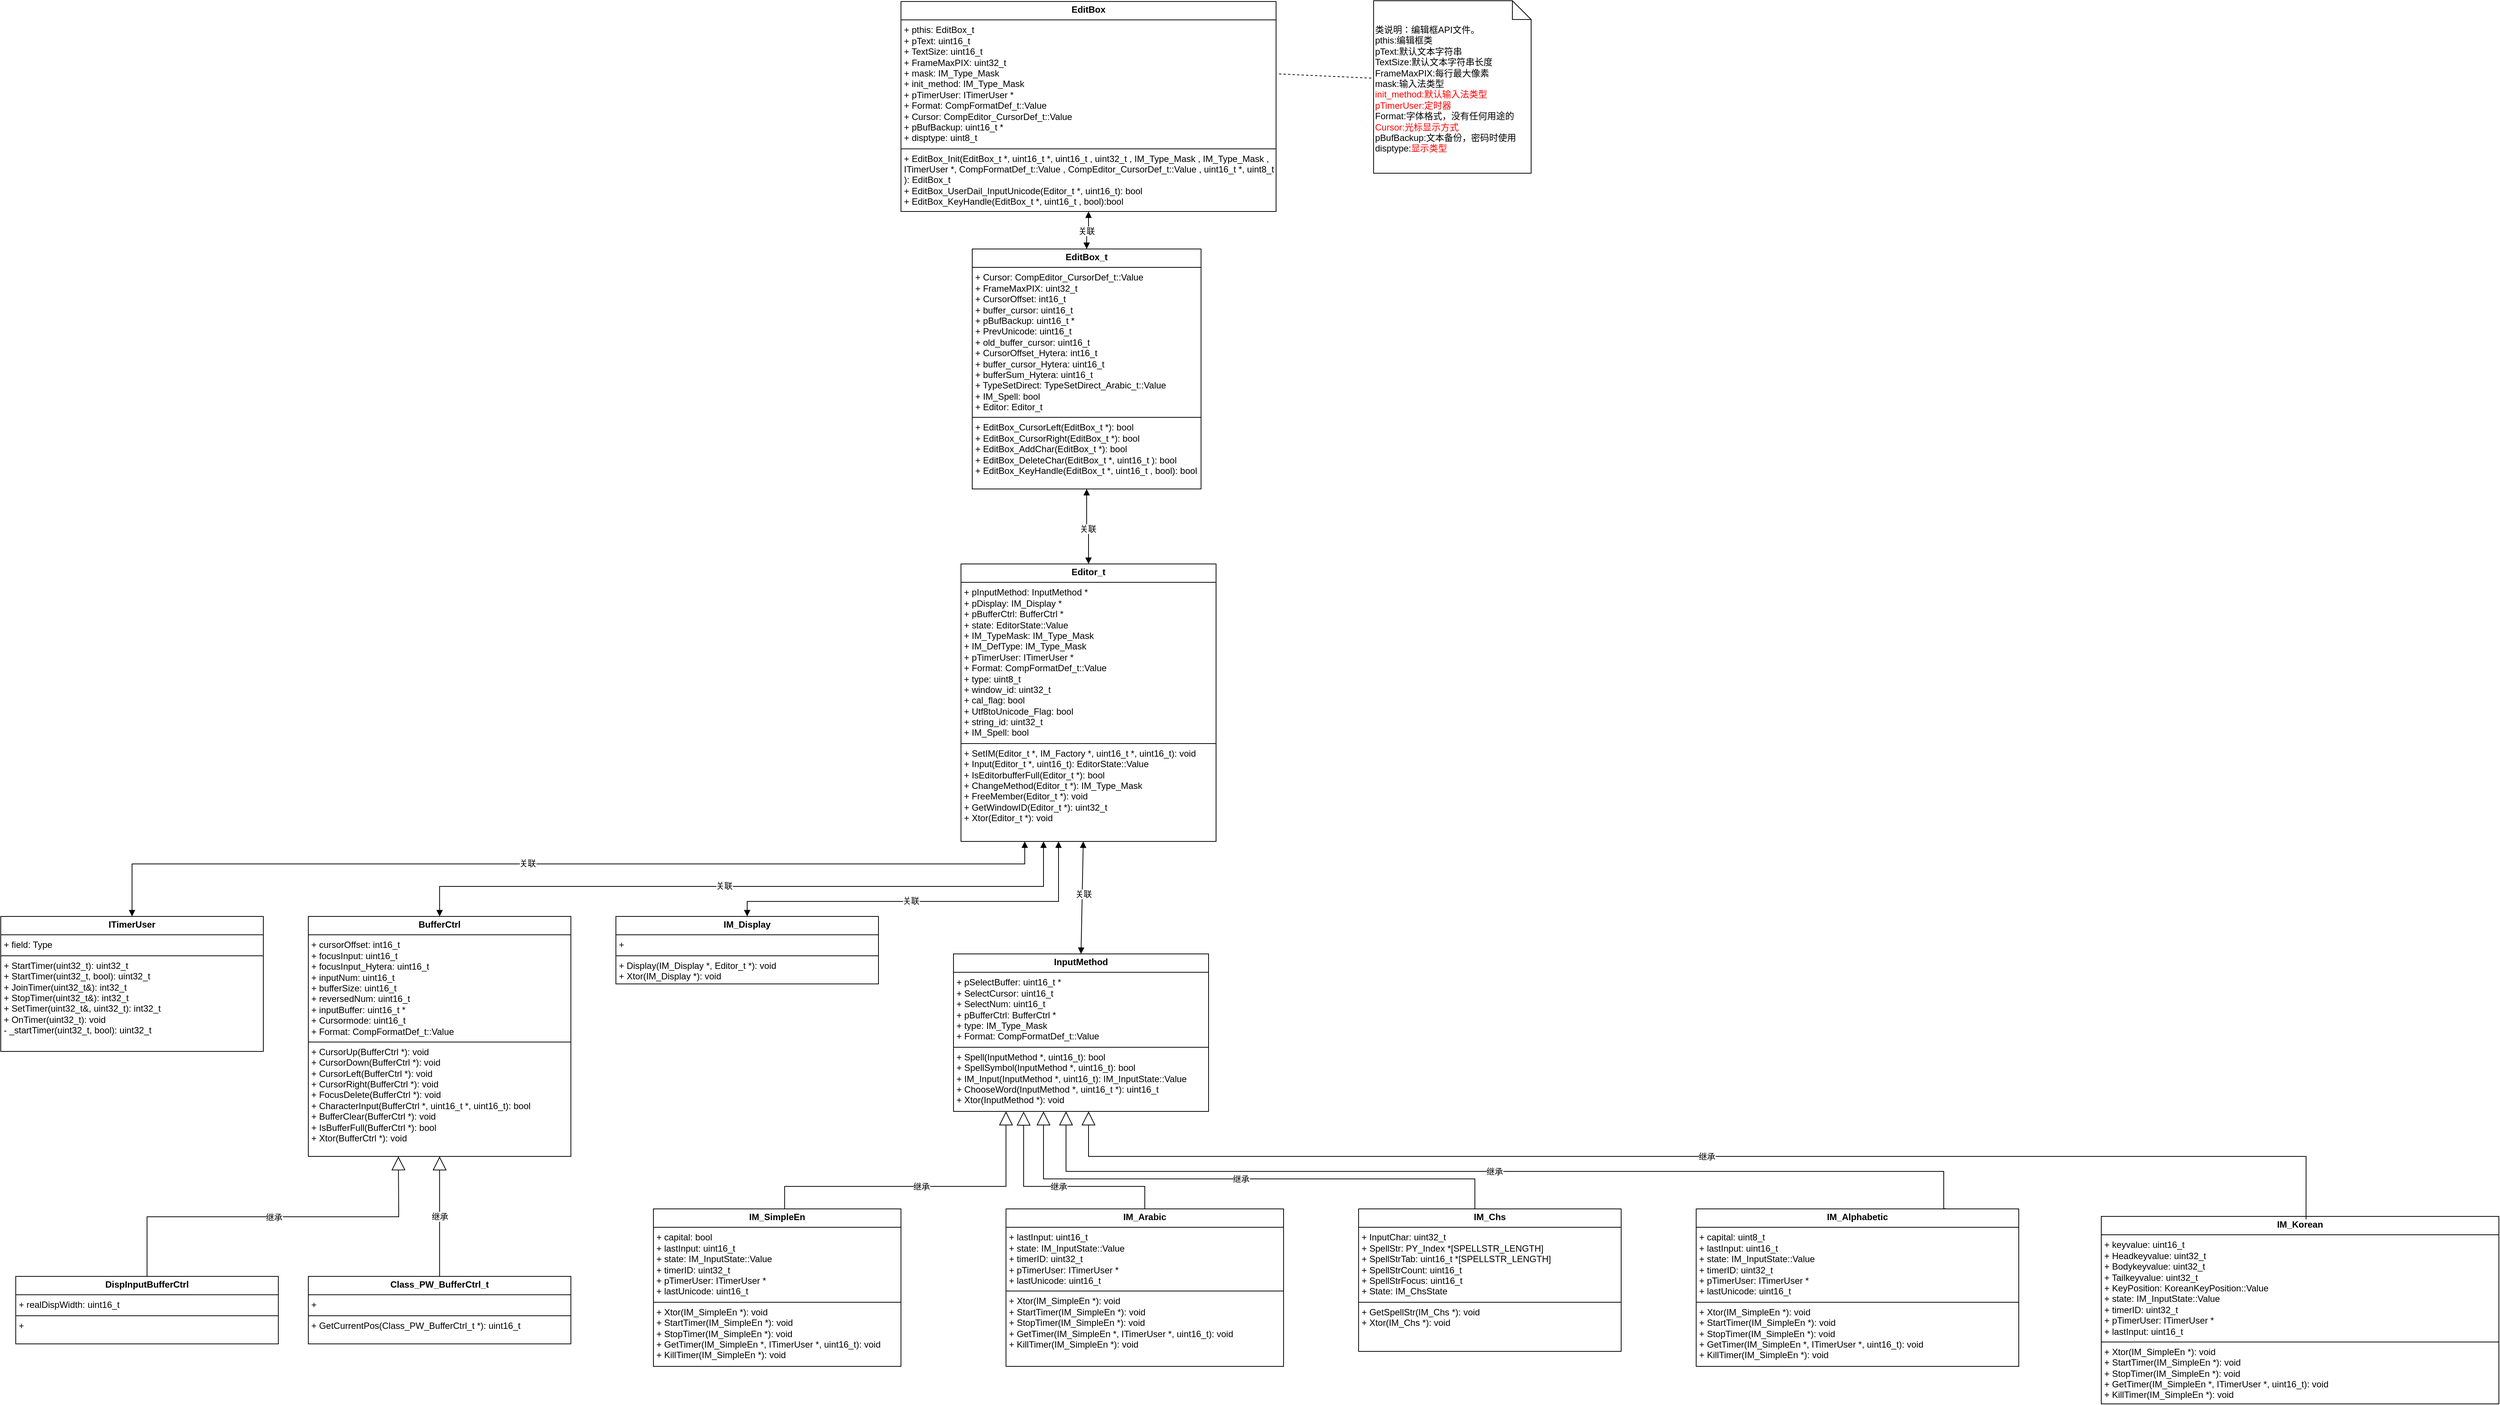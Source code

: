 <mxfile version="24.7.17">
  <diagram name="第 1 页" id="E2rAokYv426lj2ui6Ky3">
    <mxGraphModel dx="2603" dy="746" grid="1" gridSize="10" guides="1" tooltips="1" connect="1" arrows="1" fold="1" page="1" pageScale="1" pageWidth="1169" pageHeight="827" math="0" shadow="0">
      <root>
        <mxCell id="0" />
        <mxCell id="1" parent="0" />
        <mxCell id="XoDWs4bZA6tommtM4KCv-1" value="&lt;p style=&quot;margin:0px;margin-top:4px;text-align:center;&quot;&gt;&lt;b&gt;EditBox&lt;/b&gt;&lt;/p&gt;&lt;hr size=&quot;1&quot; style=&quot;border-style:solid;&quot;&gt;&lt;p style=&quot;margin:0px;margin-left:4px;&quot;&gt;+ pthis: EditBox_t&lt;/p&gt;&lt;p style=&quot;margin:0px;margin-left:4px;&quot;&gt;+&amp;nbsp;pText:&amp;nbsp;uint16_t&lt;/p&gt;&lt;p style=&quot;margin:0px;margin-left:4px;&quot;&gt;+ TextSize:&amp;nbsp;uint16_t&lt;/p&gt;&lt;p style=&quot;margin:0px;margin-left:4px;&quot;&gt;+ FrameMaxPIX:&amp;nbsp;uint32_t&lt;br&gt;&lt;/p&gt;&lt;p style=&quot;margin:0px;margin-left:4px;&quot;&gt;+ mask:&amp;nbsp;IM_Type_Mask&lt;br&gt;&lt;/p&gt;&lt;p style=&quot;margin:0px;margin-left:4px;&quot;&gt;+ init_method:&amp;nbsp;IM_Type_Mask&lt;br&gt;&lt;/p&gt;&lt;p style=&quot;margin:0px;margin-left:4px;&quot;&gt;+ pTimerUser:&amp;nbsp;ITimerUser *&lt;br&gt;&lt;/p&gt;&lt;p style=&quot;margin:0px;margin-left:4px;&quot;&gt;+ Format:&amp;nbsp;CompFormatDef_t::Value&lt;br&gt;&lt;/p&gt;&lt;p style=&quot;margin:0px;margin-left:4px;&quot;&gt;+ Cursor:&amp;nbsp;CompEditor_CursorDef_t::Value&lt;br&gt;&lt;/p&gt;&lt;p style=&quot;margin:0px;margin-left:4px;&quot;&gt;+ pBufBackup:&amp;nbsp;uint16_t *&lt;br&gt;&lt;/p&gt;&lt;p style=&quot;margin:0px;margin-left:4px;&quot;&gt;+ disptype:&amp;nbsp;uint8_t&lt;/p&gt;&lt;hr size=&quot;1&quot; style=&quot;border-style:solid;&quot;&gt;&lt;p style=&quot;margin:0px;margin-left:4px;&quot;&gt;+ EditBox_Init(EditBox_t *, uint16_t *, uint16_t , uint32_t , IM_Type_Mask , IM_Type_Mask , ITimerUser *, CompFormatDef_t::Value , CompEditor_CursorDef_t::Value , uint16_t *, uint8_t ): EditBox_t&lt;/p&gt;&lt;p style=&quot;margin:0px;margin-left:4px;&quot;&gt;+ EditBox_UserDail_InputUnicode(Editor_t *, uint16_t): bool&lt;/p&gt;&lt;p style=&quot;margin:0px;margin-left:4px;&quot;&gt;+ EditBox_KeyHandle(EditBox_t *, uint16_t , bool):bool&lt;/p&gt;" style="verticalAlign=top;align=left;overflow=fill;html=1;whiteSpace=wrap;" vertex="1" parent="1">
          <mxGeometry x="90" y="90" width="500" height="280" as="geometry" />
        </mxCell>
        <mxCell id="XoDWs4bZA6tommtM4KCv-30" value="&lt;div&gt;类说明：编辑框API文件。&lt;/div&gt;&lt;div&gt;pthis:编辑框类&lt;/div&gt;&lt;div&gt;pText:默认文本字符串&lt;/div&gt;&lt;div&gt;TextSize:默认文本字符串长度&lt;/div&gt;&lt;div&gt;FrameMaxPIX:每行最大像素&lt;/div&gt;&lt;div&gt;mask:输入法类型&lt;/div&gt;&lt;div&gt;&lt;font color=&quot;#ff0000&quot;&gt;init_method:默认输入法类型&lt;/font&gt;&lt;/div&gt;&lt;div&gt;&lt;font color=&quot;#ff0000&quot;&gt;pTimerUser:定时器&lt;/font&gt;&lt;/div&gt;&lt;div&gt;Format:字体格式，没有任何用途的&lt;/div&gt;&lt;div&gt;&lt;font color=&quot;#ff0000&quot;&gt;Cursor:光标显示方式&lt;/font&gt;&lt;/div&gt;&lt;div&gt;pBufBackup:文本备份，密码时使用&lt;/div&gt;&lt;div&gt;disptype:&lt;font color=&quot;#ff0000&quot;&gt;显示类型&lt;/font&gt;&lt;/div&gt;" style="shape=note2;boundedLbl=1;whiteSpace=wrap;html=1;size=25;verticalAlign=top;align=left;" vertex="1" parent="1">
          <mxGeometry x="720" y="89" width="210" height="230" as="geometry" />
        </mxCell>
        <mxCell id="XoDWs4bZA6tommtM4KCv-33" value="" style="endArrow=none;startArrow=none;endFill=0;startFill=0;endSize=8;html=1;verticalAlign=bottom;dashed=1;labelBackgroundColor=none;rounded=0;exitX=1.008;exitY=0.345;exitDx=0;exitDy=0;entryX=-0.006;entryY=0.449;entryDx=0;entryDy=0;entryPerimeter=0;exitPerimeter=0;" edge="1" parent="1" source="XoDWs4bZA6tommtM4KCv-1" target="XoDWs4bZA6tommtM4KCv-30">
          <mxGeometry width="160" relative="1" as="geometry">
            <mxPoint x="510" y="370" as="sourcePoint" />
            <mxPoint x="560" y="370" as="targetPoint" />
          </mxGeometry>
        </mxCell>
        <mxCell id="XoDWs4bZA6tommtM4KCv-35" value="&lt;p style=&quot;margin:0px;margin-top:4px;text-align:center;&quot;&gt;&lt;b&gt;EditBox_t&lt;/b&gt;&lt;br&gt;&lt;/p&gt;&lt;hr size=&quot;1&quot; style=&quot;border-style:solid;&quot;&gt;&lt;p style=&quot;margin:0px;margin-left:4px;&quot;&gt;+ Cursor: CompEditor_CursorDef_t::Value&lt;/p&gt;&lt;p style=&quot;margin:0px;margin-left:4px;&quot;&gt;+ FrameMaxPIX: uint32_t&lt;br&gt;&lt;/p&gt;&lt;p style=&quot;margin:0px;margin-left:4px;&quot;&gt;+ CursorOffset: int16_t&lt;br&gt;&lt;/p&gt;&lt;p style=&quot;margin:0px;margin-left:4px;&quot;&gt;+ buffer_cursor: uint16_t&lt;br&gt;&lt;/p&gt;&lt;p style=&quot;margin:0px;margin-left:4px;&quot;&gt;+ pBufBackup: uint16_t *&lt;br&gt;&lt;/p&gt;&lt;p style=&quot;margin:0px;margin-left:4px;&quot;&gt;+ PrevUnicode: uint16_t&lt;br&gt;&lt;/p&gt;&lt;p style=&quot;margin:0px;margin-left:4px;&quot;&gt;+ old_buffer_cursor: uint16_t&lt;br&gt;&lt;/p&gt;&lt;p style=&quot;margin:0px;margin-left:4px;&quot;&gt;+ CursorOffset_Hytera: int16_t&lt;br&gt;&lt;/p&gt;&lt;p style=&quot;margin:0px;margin-left:4px;&quot;&gt;+ buffer_cursor_Hytera: uint16_t&lt;br&gt;&lt;/p&gt;&lt;p style=&quot;margin:0px;margin-left:4px;&quot;&gt;+ bufferSum_Hytera: uint16_t&lt;br&gt;&lt;/p&gt;&lt;p style=&quot;margin:0px;margin-left:4px;&quot;&gt;+ TypeSetDirect: TypeSetDirect_Arabic_t::Value&lt;br&gt;&lt;/p&gt;&lt;p style=&quot;margin:0px;margin-left:4px;&quot;&gt;+ IM_Spell: bool&lt;br&gt;&lt;/p&gt;&lt;p style=&quot;margin:0px;margin-left:4px;&quot;&gt;+ Editor: Editor_t&lt;br&gt;&lt;/p&gt;&lt;hr size=&quot;1&quot; style=&quot;border-style:solid;&quot;&gt;&lt;p style=&quot;margin:0px;margin-left:4px;&quot;&gt;+ EditBox_CursorLeft(EditBox_t *): bool&lt;/p&gt;&lt;p style=&quot;margin:0px;margin-left:4px;&quot;&gt;+ EditBox_CursorRight(EditBox_t *): bool&lt;br&gt;&lt;/p&gt;&lt;p style=&quot;margin:0px;margin-left:4px;&quot;&gt;+ EditBox_AddChar(EditBox_t *): bool&lt;br&gt;&lt;/p&gt;&lt;p style=&quot;margin:0px;margin-left:4px;&quot;&gt;+ EditBox_DeleteChar(EditBox_t *, uint16_t ): bool&lt;br&gt;&lt;/p&gt;&lt;p style=&quot;margin:0px;margin-left:4px;&quot;&gt;+ EditBox_KeyHandle(EditBox_t *, uint16_t , bool): bool&lt;br&gt;&lt;/p&gt;" style="verticalAlign=top;align=left;overflow=fill;html=1;whiteSpace=wrap;" vertex="1" parent="1">
          <mxGeometry x="185" y="420" width="305" height="320" as="geometry" />
        </mxCell>
        <mxCell id="XoDWs4bZA6tommtM4KCv-38" value="&lt;p style=&quot;margin:0px;margin-top:4px;text-align:center;&quot;&gt;&lt;b&gt;Editor_t&lt;/b&gt;&lt;br&gt;&lt;/p&gt;&lt;hr size=&quot;1&quot; style=&quot;border-style:solid;&quot;&gt;&lt;p style=&quot;margin:0px;margin-left:4px;&quot;&gt;+ pInputMethod: InputMethod *&lt;/p&gt;&lt;p style=&quot;margin:0px;margin-left:4px;&quot;&gt;+ pDisplay: IM_Display *&lt;br&gt;&lt;/p&gt;&lt;p style=&quot;margin: 0px 0px 0px 4px;&quot;&gt;+ pBufferCtrl: BufferCtrl *&lt;/p&gt;&lt;p style=&quot;margin: 0px 0px 0px 4px;&quot;&gt;+ state: EditorState::Value&lt;/p&gt;&lt;p style=&quot;margin: 0px 0px 0px 4px;&quot;&gt;+ IM_TypeMask: IM_Type_Mask&lt;/p&gt;&lt;p style=&quot;margin: 0px 0px 0px 4px;&quot;&gt;+ IM_DefType: IM_Type_Mask&lt;/p&gt;&lt;p style=&quot;margin: 0px 0px 0px 4px;&quot;&gt;+ pTimerUser: ITimerUser *&lt;/p&gt;&lt;p style=&quot;margin: 0px 0px 0px 4px;&quot;&gt;+ Format: CompFormatDef_t::Value&lt;/p&gt;&lt;p style=&quot;margin: 0px 0px 0px 4px;&quot;&gt;+ type: uint8_t&lt;/p&gt;&lt;p style=&quot;margin: 0px 0px 0px 4px;&quot;&gt;+ window_id: uint32_t&lt;/p&gt;&lt;p style=&quot;margin: 0px 0px 0px 4px;&quot;&gt;+ cal_flag: bool&lt;/p&gt;&lt;p style=&quot;margin: 0px 0px 0px 4px;&quot;&gt;+ Utf8toUnicode_Flag: bool&lt;/p&gt;&lt;p style=&quot;margin: 0px 0px 0px 4px;&quot;&gt;+ string_id: uint32_t&lt;/p&gt;&lt;p style=&quot;margin: 0px 0px 0px 4px;&quot;&gt;+ IM_Spell: bool&lt;/p&gt;&lt;hr size=&quot;1&quot; style=&quot;border-style:solid;&quot;&gt;&lt;p style=&quot;margin:0px;margin-left:4px;&quot;&gt;+ SetIM(Editor_t *, IM_Factory *, uint16_t *, uint16_t): void&lt;/p&gt;&lt;p style=&quot;margin:0px;margin-left:4px;&quot;&gt;+ Input(Editor_t *, uint16_t): EditorState::Value&lt;br&gt;&lt;/p&gt;&lt;p style=&quot;margin:0px;margin-left:4px;&quot;&gt;+ IsEditorbufferFull(Editor_t *): bool&lt;br&gt;&lt;/p&gt;&lt;p style=&quot;margin:0px;margin-left:4px;&quot;&gt;+ ChangeMethod(Editor_t *): IM_Type_Mask&lt;br&gt;&lt;/p&gt;&lt;p style=&quot;margin:0px;margin-left:4px;&quot;&gt;+ FreeMember(Editor_t *): void&lt;br&gt;&lt;/p&gt;&lt;p style=&quot;margin:0px;margin-left:4px;&quot;&gt;+ GetWindowID(Editor_t *): uint32_t&lt;br&gt;&lt;/p&gt;&lt;p style=&quot;margin:0px;margin-left:4px;&quot;&gt;+ Xtor(Editor_t *): void&lt;br&gt;&lt;/p&gt;" style="verticalAlign=top;align=left;overflow=fill;html=1;whiteSpace=wrap;" vertex="1" parent="1">
          <mxGeometry x="170" y="840" width="340" height="370" as="geometry" />
        </mxCell>
        <mxCell id="XoDWs4bZA6tommtM4KCv-39" value="&lt;p style=&quot;margin:0px;margin-top:4px;text-align:center;&quot;&gt;&lt;b&gt;InputMethod&lt;/b&gt;&lt;br&gt;&lt;/p&gt;&lt;hr size=&quot;1&quot; style=&quot;border-style:solid;&quot;&gt;&lt;p style=&quot;margin:0px;margin-left:4px;&quot;&gt;+ pSelectBuffer: uint16_t *&lt;/p&gt;&lt;p style=&quot;margin:0px;margin-left:4px;&quot;&gt;+ SelectCursor: uint16_t&lt;br&gt;&lt;/p&gt;&lt;p style=&quot;margin:0px;margin-left:4px;&quot;&gt;+ SelectNum: uint16_t&lt;br&gt;&lt;/p&gt;&lt;p style=&quot;margin:0px;margin-left:4px;&quot;&gt;+ pBufferCtrl: BufferCtrl *&lt;br&gt;&lt;/p&gt;&lt;p style=&quot;margin:0px;margin-left:4px;&quot;&gt;+ type: IM_Type_Mask&lt;br&gt;&lt;/p&gt;&lt;p style=&quot;margin:0px;margin-left:4px;&quot;&gt;+ Format: CompFormatDef_t::Value&lt;br&gt;&lt;/p&gt;&lt;hr size=&quot;1&quot; style=&quot;border-style:solid;&quot;&gt;&lt;p style=&quot;margin:0px;margin-left:4px;&quot;&gt;+ Spell(InputMethod *, uint16_t): bool&lt;/p&gt;&lt;p style=&quot;margin:0px;margin-left:4px;&quot;&gt;+ SpellSymbol(InputMethod *, uint16_t): bool&lt;br&gt;&lt;/p&gt;&lt;p style=&quot;margin:0px;margin-left:4px;&quot;&gt;+ IM_Input(InputMethod *, uint16_t): IM_InputState::Value&lt;br&gt;&lt;/p&gt;&lt;p style=&quot;margin:0px;margin-left:4px;&quot;&gt;+ ChooseWord(InputMethod *, uint16_t *): uint16_t&lt;br&gt;&lt;/p&gt;&lt;p style=&quot;margin:0px;margin-left:4px;&quot;&gt;+ Xtor(InputMethod *): void&lt;br&gt;&lt;/p&gt;&lt;p style=&quot;margin:0px;margin-left:4px;&quot;&gt;&lt;br&gt;&lt;/p&gt;" style="verticalAlign=top;align=left;overflow=fill;html=1;whiteSpace=wrap;" vertex="1" parent="1">
          <mxGeometry x="160" y="1360" width="340" height="210" as="geometry" />
        </mxCell>
        <mxCell id="XoDWs4bZA6tommtM4KCv-42" value="" style="endArrow=block;startArrow=block;endFill=1;startFill=1;html=1;rounded=0;exitX=0.5;exitY=0;exitDx=0;exitDy=0;" edge="1" parent="1" source="XoDWs4bZA6tommtM4KCv-39">
          <mxGeometry width="160" relative="1" as="geometry">
            <mxPoint x="334.52" y="1309.78" as="sourcePoint" />
            <mxPoint x="333" y="1210" as="targetPoint" />
          </mxGeometry>
        </mxCell>
        <mxCell id="XoDWs4bZA6tommtM4KCv-43" value="关联" style="edgeLabel;html=1;align=center;verticalAlign=middle;resizable=0;points=[];" vertex="1" connectable="0" parent="XoDWs4bZA6tommtM4KCv-42">
          <mxGeometry x="0.075" y="-1" relative="1" as="geometry">
            <mxPoint as="offset" />
          </mxGeometry>
        </mxCell>
        <mxCell id="XoDWs4bZA6tommtM4KCv-44" value="&lt;p style=&quot;margin:0px;margin-top:4px;text-align:center;&quot;&gt;&lt;b&gt;ITimerUser&lt;/b&gt;&lt;br&gt;&lt;/p&gt;&lt;hr size=&quot;1&quot; style=&quot;border-style:solid;&quot;&gt;&lt;p style=&quot;margin:0px;margin-left:4px;&quot;&gt;+ field: Type&lt;/p&gt;&lt;hr size=&quot;1&quot; style=&quot;border-style:solid;&quot;&gt;&lt;p style=&quot;margin:0px;margin-left:4px;&quot;&gt;+ StartTimer(uint32_t): uint32_t&lt;/p&gt;&lt;p style=&quot;margin:0px;margin-left:4px;&quot;&gt;+ StartTimer(uint32_t, bool): uint32_t&lt;br&gt;&lt;/p&gt;&lt;p style=&quot;margin:0px;margin-left:4px;&quot;&gt;+ JoinTimer(uint32_t&amp;amp;): int32_t&lt;br&gt;&lt;/p&gt;&lt;p style=&quot;margin:0px;margin-left:4px;&quot;&gt;+ StopTimer(uint32_t&amp;amp;): int32_t&lt;br&gt;&lt;/p&gt;&lt;p style=&quot;margin:0px;margin-left:4px;&quot;&gt;+ SetTimer(uint32_t&amp;amp;, uint32_t): int32_t&lt;br&gt;&lt;/p&gt;&lt;p style=&quot;margin:0px;margin-left:4px;&quot;&gt;+ OnTimer(uint32_t): void&lt;br&gt;&lt;/p&gt;&lt;p style=&quot;margin:0px;margin-left:4px;&quot;&gt;- _startTimer(uint32_t, bool): uint32_t&lt;br&gt;&lt;/p&gt;" style="verticalAlign=top;align=left;overflow=fill;html=1;whiteSpace=wrap;" vertex="1" parent="1">
          <mxGeometry x="-1110" y="1310" width="350" height="180" as="geometry" />
        </mxCell>
        <mxCell id="XoDWs4bZA6tommtM4KCv-45" value="&lt;p style=&quot;margin:0px;margin-top:4px;text-align:center;&quot;&gt;&lt;b&gt;BufferCtrl&lt;/b&gt;&lt;br&gt;&lt;/p&gt;&lt;hr size=&quot;1&quot; style=&quot;border-style:solid;&quot;&gt;&lt;p style=&quot;margin:0px;margin-left:4px;&quot;&gt;+ cursorOffset: int16_t&lt;/p&gt;&lt;p style=&quot;margin:0px;margin-left:4px;&quot;&gt;+ focusInput: uint16_t&lt;br&gt;&lt;/p&gt;&lt;p style=&quot;margin:0px;margin-left:4px;&quot;&gt;+ focusInput_Hytera: uint16_t&lt;br&gt;&lt;/p&gt;&lt;p style=&quot;margin:0px;margin-left:4px;&quot;&gt;+ inputNum: uint16_t&lt;br&gt;&lt;/p&gt;&lt;p style=&quot;margin:0px;margin-left:4px;&quot;&gt;+ bufferSize: uint16_t&lt;br&gt;&lt;/p&gt;&lt;p style=&quot;margin:0px;margin-left:4px;&quot;&gt;+ reversedNum: uint16_t&lt;br&gt;&lt;/p&gt;&lt;p style=&quot;margin:0px;margin-left:4px;&quot;&gt;+ inputBuffer: uint16_t *&lt;br&gt;&lt;/p&gt;&lt;p style=&quot;margin:0px;margin-left:4px;&quot;&gt;+ Cursormode: uint16_t&lt;br&gt;&lt;/p&gt;&lt;p style=&quot;margin:0px;margin-left:4px;&quot;&gt;+ Format: CompFormatDef_t::Value&lt;br&gt;&lt;/p&gt;&lt;hr size=&quot;1&quot; style=&quot;border-style:solid;&quot;&gt;&lt;p style=&quot;margin:0px;margin-left:4px;&quot;&gt;+ CursorUp(BufferCtrl *): void&lt;/p&gt;&lt;p style=&quot;margin:0px;margin-left:4px;&quot;&gt;+ CursorDown(BufferCtrl *): void&lt;br&gt;&lt;/p&gt;&lt;p style=&quot;margin:0px;margin-left:4px;&quot;&gt;+ CursorLeft(BufferCtrl *): void&lt;br&gt;&lt;/p&gt;&lt;p style=&quot;margin:0px;margin-left:4px;&quot;&gt;+ CursorRight(BufferCtrl *): void&lt;br&gt;&lt;/p&gt;&lt;p style=&quot;margin:0px;margin-left:4px;&quot;&gt;+ FocusDelete(BufferCtrl *): void&lt;br&gt;&lt;/p&gt;&lt;p style=&quot;margin:0px;margin-left:4px;&quot;&gt;+ CharacterInput(BufferCtrl *, uint16_t *, uint16_t): bool&lt;br&gt;&lt;/p&gt;&lt;p style=&quot;margin:0px;margin-left:4px;&quot;&gt;+ BufferClear(BufferCtrl *): void&lt;br&gt;&lt;/p&gt;&lt;p style=&quot;margin:0px;margin-left:4px;&quot;&gt;+ IsBufferFull(BufferCtrl *): bool&lt;br&gt;&lt;/p&gt;&lt;p style=&quot;margin:0px;margin-left:4px;&quot;&gt;+ Xtor(BufferCtrl *): void&lt;br&gt;&lt;/p&gt;" style="verticalAlign=top;align=left;overflow=fill;html=1;whiteSpace=wrap;" vertex="1" parent="1">
          <mxGeometry x="-700" y="1310" width="350" height="320" as="geometry" />
        </mxCell>
        <mxCell id="XoDWs4bZA6tommtM4KCv-46" value="&lt;p style=&quot;margin:0px;margin-top:4px;text-align:center;&quot;&gt;&lt;b&gt;IM_Display&lt;/b&gt;&lt;br&gt;&lt;/p&gt;&lt;hr size=&quot;1&quot; style=&quot;border-style:solid;&quot;&gt;&lt;p style=&quot;margin:0px;margin-left:4px;&quot;&gt;+&lt;/p&gt;&lt;hr size=&quot;1&quot; style=&quot;border-style:solid;&quot;&gt;&lt;p style=&quot;margin:0px;margin-left:4px;&quot;&gt;+ Display(IM_Display *, Editor_t *): void&lt;/p&gt;&lt;p style=&quot;margin:0px;margin-left:4px;&quot;&gt;+ Xtor(IM_Display *): void&lt;br&gt;&lt;/p&gt;" style="verticalAlign=top;align=left;overflow=fill;html=1;whiteSpace=wrap;" vertex="1" parent="1">
          <mxGeometry x="-290" y="1310" width="350" height="90" as="geometry" />
        </mxCell>
        <mxCell id="XoDWs4bZA6tommtM4KCv-57" value="" style="endArrow=block;startArrow=block;endFill=1;startFill=1;html=1;rounded=0;edgeStyle=orthogonalEdgeStyle;exitX=0.5;exitY=1;exitDx=0;exitDy=0;" edge="1" parent="1" source="XoDWs4bZA6tommtM4KCv-1" target="XoDWs4bZA6tommtM4KCv-35">
          <mxGeometry width="160" relative="1" as="geometry">
            <mxPoint x="500" y="400" as="sourcePoint" />
            <mxPoint x="660" y="400" as="targetPoint" />
          </mxGeometry>
        </mxCell>
        <mxCell id="XoDWs4bZA6tommtM4KCv-58" value="关联" style="edgeLabel;html=1;align=center;verticalAlign=middle;resizable=0;points=[];" vertex="1" connectable="0" parent="XoDWs4bZA6tommtM4KCv-57">
          <mxGeometry x="0.075" y="-1" relative="1" as="geometry">
            <mxPoint as="offset" />
          </mxGeometry>
        </mxCell>
        <mxCell id="XoDWs4bZA6tommtM4KCv-64" value="" style="endArrow=block;startArrow=block;endFill=1;startFill=1;html=1;rounded=0;edgeStyle=orthogonalEdgeStyle;entryX=0.5;entryY=0;entryDx=0;entryDy=0;" edge="1" parent="1" target="XoDWs4bZA6tommtM4KCv-46">
          <mxGeometry width="160" relative="1" as="geometry">
            <mxPoint x="300" y="1210" as="sourcePoint" />
            <mxPoint x="840" y="1410" as="targetPoint" />
            <Array as="points">
              <mxPoint x="300" y="1290" />
              <mxPoint x="-115" y="1290" />
            </Array>
          </mxGeometry>
        </mxCell>
        <mxCell id="XoDWs4bZA6tommtM4KCv-65" value="关联" style="edgeLabel;html=1;align=center;verticalAlign=middle;resizable=0;points=[];" vertex="1" connectable="0" parent="XoDWs4bZA6tommtM4KCv-64">
          <mxGeometry x="0.075" y="-1" relative="1" as="geometry">
            <mxPoint as="offset" />
          </mxGeometry>
        </mxCell>
        <mxCell id="XoDWs4bZA6tommtM4KCv-66" value="" style="endArrow=block;startArrow=block;endFill=1;startFill=1;html=1;rounded=0;edgeStyle=orthogonalEdgeStyle;entryX=0.5;entryY=0;entryDx=0;entryDy=0;" edge="1" parent="1" target="XoDWs4bZA6tommtM4KCv-45">
          <mxGeometry width="160" relative="1" as="geometry">
            <mxPoint x="280" y="1210" as="sourcePoint" />
            <mxPoint x="-410" y="1190" as="targetPoint" />
            <Array as="points">
              <mxPoint x="280" y="1270" />
              <mxPoint x="-525" y="1270" />
            </Array>
          </mxGeometry>
        </mxCell>
        <mxCell id="XoDWs4bZA6tommtM4KCv-67" value="关联" style="edgeLabel;html=1;align=center;verticalAlign=middle;resizable=0;points=[];" vertex="1" connectable="0" parent="XoDWs4bZA6tommtM4KCv-66">
          <mxGeometry x="0.075" y="-1" relative="1" as="geometry">
            <mxPoint as="offset" />
          </mxGeometry>
        </mxCell>
        <mxCell id="XoDWs4bZA6tommtM4KCv-68" value="" style="endArrow=block;startArrow=block;endFill=1;startFill=1;html=1;rounded=0;edgeStyle=orthogonalEdgeStyle;entryX=0.5;entryY=0;entryDx=0;entryDy=0;" edge="1" parent="1" target="XoDWs4bZA6tommtM4KCv-44">
          <mxGeometry width="160" relative="1" as="geometry">
            <mxPoint x="255" y="1210" as="sourcePoint" />
            <mxPoint x="-550" y="1310" as="targetPoint" />
            <Array as="points">
              <mxPoint x="255" y="1240" />
              <mxPoint x="-935" y="1240" />
            </Array>
          </mxGeometry>
        </mxCell>
        <mxCell id="XoDWs4bZA6tommtM4KCv-69" value="关联" style="edgeLabel;html=1;align=center;verticalAlign=middle;resizable=0;points=[];" vertex="1" connectable="0" parent="XoDWs4bZA6tommtM4KCv-68">
          <mxGeometry x="0.075" y="-1" relative="1" as="geometry">
            <mxPoint as="offset" />
          </mxGeometry>
        </mxCell>
        <mxCell id="XoDWs4bZA6tommtM4KCv-70" value="" style="endArrow=block;startArrow=block;endFill=1;startFill=1;html=1;rounded=0;edgeStyle=orthogonalEdgeStyle;exitX=0.5;exitY=1;exitDx=0;exitDy=0;entryX=0.5;entryY=0;entryDx=0;entryDy=0;" edge="1" parent="1" source="XoDWs4bZA6tommtM4KCv-35" target="XoDWs4bZA6tommtM4KCv-38">
          <mxGeometry width="160" relative="1" as="geometry">
            <mxPoint x="540" y="640" as="sourcePoint" />
            <mxPoint x="700" y="640" as="targetPoint" />
          </mxGeometry>
        </mxCell>
        <mxCell id="XoDWs4bZA6tommtM4KCv-71" value="关联" style="edgeLabel;html=1;align=center;verticalAlign=middle;resizable=0;points=[];" vertex="1" connectable="0" parent="XoDWs4bZA6tommtM4KCv-70">
          <mxGeometry x="0.075" y="-1" relative="1" as="geometry">
            <mxPoint as="offset" />
          </mxGeometry>
        </mxCell>
        <mxCell id="XoDWs4bZA6tommtM4KCv-72" value="&lt;p style=&quot;margin:0px;margin-top:4px;text-align:center;&quot;&gt;&lt;b&gt;Class_PW_BufferCtrl_t&lt;/b&gt;&lt;br&gt;&lt;/p&gt;&lt;hr size=&quot;1&quot; style=&quot;border-style:solid;&quot;&gt;&lt;p style=&quot;margin:0px;margin-left:4px;&quot;&gt;+&amp;nbsp;&lt;/p&gt;&lt;hr size=&quot;1&quot; style=&quot;border-style:solid;&quot;&gt;&lt;p style=&quot;margin:0px;margin-left:4px;&quot;&gt;+ GetCurrentPos(Class_PW_BufferCtrl_t *): uint16_t&lt;/p&gt;" style="verticalAlign=top;align=left;overflow=fill;html=1;whiteSpace=wrap;" vertex="1" parent="1">
          <mxGeometry x="-700" y="1790" width="350" height="90" as="geometry" />
        </mxCell>
        <mxCell id="XoDWs4bZA6tommtM4KCv-73" value="继承" style="endArrow=block;endSize=16;endFill=0;html=1;rounded=0;edgeStyle=orthogonalEdgeStyle;entryX=0.5;entryY=1;entryDx=0;entryDy=0;exitX=0.5;exitY=0;exitDx=0;exitDy=0;" edge="1" parent="1" source="XoDWs4bZA6tommtM4KCv-72" target="XoDWs4bZA6tommtM4KCv-45">
          <mxGeometry width="160" relative="1" as="geometry">
            <mxPoint x="-640" y="1690" as="sourcePoint" />
            <mxPoint x="-480" y="1690" as="targetPoint" />
          </mxGeometry>
        </mxCell>
        <mxCell id="XoDWs4bZA6tommtM4KCv-74" value="&lt;p style=&quot;margin:0px;margin-top:4px;text-align:center;&quot;&gt;&lt;b&gt;DispInputBufferCtrl&lt;/b&gt;&lt;br&gt;&lt;/p&gt;&lt;hr size=&quot;1&quot; style=&quot;border-style:solid;&quot;&gt;&lt;p style=&quot;margin:0px;margin-left:4px;&quot;&gt;+ realDispWidth: uint16_t&lt;/p&gt;&lt;hr size=&quot;1&quot; style=&quot;border-style:solid;&quot;&gt;&lt;p style=&quot;margin:0px;margin-left:4px;&quot;&gt;+&lt;/p&gt;" style="verticalAlign=top;align=left;overflow=fill;html=1;whiteSpace=wrap;" vertex="1" parent="1">
          <mxGeometry x="-1090" y="1790" width="350" height="90" as="geometry" />
        </mxCell>
        <mxCell id="XoDWs4bZA6tommtM4KCv-75" value="继承" style="endArrow=block;endSize=16;endFill=0;html=1;rounded=0;edgeStyle=orthogonalEdgeStyle;entryX=0.5;entryY=1;entryDx=0;entryDy=0;exitX=0.5;exitY=0;exitDx=0;exitDy=0;" edge="1" parent="1" source="XoDWs4bZA6tommtM4KCv-74">
          <mxGeometry width="160" relative="1" as="geometry">
            <mxPoint x="-580" y="1790" as="sourcePoint" />
            <mxPoint x="-580" y="1630" as="targetPoint" />
          </mxGeometry>
        </mxCell>
        <mxCell id="XoDWs4bZA6tommtM4KCv-76" value="&lt;p style=&quot;margin:0px;margin-top:4px;text-align:center;&quot;&gt;&lt;b&gt;IM_Korean&lt;/b&gt;&lt;br&gt;&lt;/p&gt;&lt;hr size=&quot;1&quot; style=&quot;border-style:solid;&quot;&gt;&lt;p style=&quot;margin:0px;margin-left:4px;&quot;&gt;+ keyvalue: uint16_t&lt;/p&gt;&lt;p style=&quot;margin:0px;margin-left:4px;&quot;&gt;+ Headkeyvalue: uint32_t&lt;br&gt;&lt;/p&gt;&lt;p style=&quot;margin:0px;margin-left:4px;&quot;&gt;+ Bodykeyvalue: uint32_t&lt;br&gt;&lt;/p&gt;&lt;p style=&quot;margin:0px;margin-left:4px;&quot;&gt;+ Tailkeyvalue: uint32_t&lt;br&gt;&lt;/p&gt;&lt;p style=&quot;margin:0px;margin-left:4px;&quot;&gt;+ KeyPosition: KoreanKeyPosition::Value&lt;br&gt;&lt;/p&gt;&lt;p style=&quot;margin:0px;margin-left:4px;&quot;&gt;+ state: IM_InputState::Value&lt;br&gt;&lt;/p&gt;&lt;p style=&quot;margin:0px;margin-left:4px;&quot;&gt;+ timerID: uint32_t&lt;br&gt;&lt;/p&gt;&lt;p style=&quot;margin:0px;margin-left:4px;&quot;&gt;+ pTimerUser: ITimerUser *&lt;br&gt;&lt;/p&gt;&lt;p style=&quot;margin:0px;margin-left:4px;&quot;&gt;+ lastInput: uint16_t&lt;br&gt;&lt;/p&gt;&lt;hr size=&quot;1&quot; style=&quot;border-style:solid;&quot;&gt;&lt;p style=&quot;margin: 0px 0px 0px 4px;&quot;&gt;+ Xtor(IM_SimpleEn *): void&lt;/p&gt;&lt;p style=&quot;margin: 0px 0px 0px 4px;&quot;&gt;+ StartTimer(IM_SimpleEn *):&amp;nbsp;&lt;span style=&quot;background-color: initial;&quot;&gt;void&lt;/span&gt;&lt;br&gt;&lt;/p&gt;&lt;p style=&quot;margin: 0px 0px 0px 4px;&quot;&gt;+ StopTimer(IM_SimpleEn *):&amp;nbsp;&lt;span style=&quot;background-color: initial;&quot;&gt;void&lt;/span&gt;&lt;br&gt;&lt;/p&gt;&lt;p style=&quot;margin: 0px 0px 0px 4px;&quot;&gt;+ GetTimer(IM_SimpleEn *, ITimerUser *, uint16_t):&amp;nbsp;&lt;span style=&quot;background-color: initial;&quot;&gt;void&lt;/span&gt;&lt;br&gt;&lt;/p&gt;&lt;p style=&quot;margin: 0px 0px 0px 4px;&quot;&gt;+ KillTimer(IM_SimpleEn *):&amp;nbsp;&lt;span style=&quot;background-color: initial;&quot;&gt;void&lt;/span&gt;&lt;/p&gt;" style="verticalAlign=top;align=left;overflow=fill;html=1;whiteSpace=wrap;" vertex="1" parent="1">
          <mxGeometry x="1690" y="1710" width="530" height="250" as="geometry" />
        </mxCell>
        <mxCell id="XoDWs4bZA6tommtM4KCv-77" value="&lt;p style=&quot;margin:0px;margin-top:4px;text-align:center;&quot;&gt;&lt;b&gt;IM_Alphabetic&lt;/b&gt;&lt;br&gt;&lt;/p&gt;&lt;hr size=&quot;1&quot; style=&quot;border-style:solid;&quot;&gt;&lt;p style=&quot;margin:0px;margin-left:4px;&quot;&gt;+ capital: uint8_t&lt;/p&gt;&lt;p style=&quot;margin:0px;margin-left:4px;&quot;&gt;+ lastInput: uint16_t&lt;br&gt;&lt;/p&gt;&lt;p style=&quot;margin:0px;margin-left:4px;&quot;&gt;+ state: IM_InputState::Value&lt;br&gt;&lt;/p&gt;&lt;p style=&quot;margin:0px;margin-left:4px;&quot;&gt;+ timerID: uint32_t&lt;br&gt;&lt;/p&gt;&lt;p style=&quot;margin:0px;margin-left:4px;&quot;&gt;+ pTimerUser: ITimerUser *&lt;br&gt;&lt;/p&gt;&lt;p style=&quot;margin:0px;margin-left:4px;&quot;&gt;+ lastUnicode: uint16_t&lt;br&gt;&lt;/p&gt;&lt;hr size=&quot;1&quot; style=&quot;border-style:solid;&quot;&gt;&lt;p style=&quot;margin: 0px 0px 0px 4px;&quot;&gt;+ Xtor(IM_SimpleEn *): void&lt;/p&gt;&lt;p style=&quot;margin: 0px 0px 0px 4px;&quot;&gt;+ StartTimer(IM_SimpleEn *):&amp;nbsp;&lt;span style=&quot;background-color: initial;&quot;&gt;void&lt;/span&gt;&lt;br&gt;&lt;/p&gt;&lt;p style=&quot;margin: 0px 0px 0px 4px;&quot;&gt;+ StopTimer(IM_SimpleEn *):&amp;nbsp;&lt;span style=&quot;background-color: initial;&quot;&gt;void&lt;/span&gt;&lt;br&gt;&lt;/p&gt;&lt;p style=&quot;margin: 0px 0px 0px 4px;&quot;&gt;+ GetTimer(IM_SimpleEn *, ITimerUser *, uint16_t):&amp;nbsp;&lt;span style=&quot;background-color: initial;&quot;&gt;void&lt;/span&gt;&lt;br&gt;&lt;/p&gt;&lt;p style=&quot;margin: 0px 0px 0px 4px;&quot;&gt;+ KillTimer(IM_SimpleEn *):&amp;nbsp;&lt;span style=&quot;background-color: initial;&quot;&gt;void&lt;/span&gt;&lt;/p&gt;" style="verticalAlign=top;align=left;overflow=fill;html=1;whiteSpace=wrap;" vertex="1" parent="1">
          <mxGeometry x="1150" y="1700" width="430" height="210" as="geometry" />
        </mxCell>
        <mxCell id="XoDWs4bZA6tommtM4KCv-78" value="&lt;p style=&quot;margin:0px;margin-top:4px;text-align:center;&quot;&gt;&lt;b&gt;IM_Chs&lt;/b&gt;&lt;br&gt;&lt;/p&gt;&lt;hr size=&quot;1&quot; style=&quot;border-style:solid;&quot;&gt;&lt;p style=&quot;margin:0px;margin-left:4px;&quot;&gt;+ InputChar: uint32_t&lt;/p&gt;&lt;p style=&quot;margin:0px;margin-left:4px;&quot;&gt;+ SpellStr: PY_Index *[SPELLSTR_LENGTH]&lt;br&gt;&lt;/p&gt;&lt;p style=&quot;margin:0px;margin-left:4px;&quot;&gt;+ SpellStrTab: uint16_t *[SPELLSTR_LENGTH]&lt;br&gt;&lt;/p&gt;&lt;p style=&quot;margin:0px;margin-left:4px;&quot;&gt;+ SpellStrCount: uint16_t&lt;br&gt;&lt;/p&gt;&lt;p style=&quot;margin:0px;margin-left:4px;&quot;&gt;+ SpellStrFocus: uint16_t&lt;br&gt;&lt;/p&gt;&lt;p style=&quot;margin:0px;margin-left:4px;&quot;&gt;+ State: IM_ChsState&lt;br&gt;&lt;/p&gt;&lt;hr size=&quot;1&quot; style=&quot;border-style:solid;&quot;&gt;&lt;p style=&quot;margin:0px;margin-left:4px;&quot;&gt;+ GetSpellStr(IM_Chs *): void&lt;/p&gt;&lt;p style=&quot;margin:0px;margin-left:4px;&quot;&gt;+ Xtor(IM_Chs *): void&lt;br&gt;&lt;/p&gt;" style="verticalAlign=top;align=left;overflow=fill;html=1;whiteSpace=wrap;" vertex="1" parent="1">
          <mxGeometry x="700" y="1700" width="350" height="190" as="geometry" />
        </mxCell>
        <mxCell id="XoDWs4bZA6tommtM4KCv-79" value="&lt;p style=&quot;margin:0px;margin-top:4px;text-align:center;&quot;&gt;&lt;b&gt;IM_Arabic&lt;/b&gt;&lt;br&gt;&lt;/p&gt;&lt;hr size=&quot;1&quot; style=&quot;border-style:solid;&quot;&gt;&lt;p style=&quot;margin:0px;margin-left:4px;&quot;&gt;&lt;span style=&quot;background-color: initial;&quot;&gt;+ lastInput: uint16_t&lt;/span&gt;&lt;br&gt;&lt;/p&gt;&lt;p style=&quot;margin:0px;margin-left:4px;&quot;&gt;+ state: IM_InputState::Value&lt;br&gt;&lt;/p&gt;&lt;p style=&quot;margin:0px;margin-left:4px;&quot;&gt;+ timerID: uint32_t&lt;br&gt;&lt;/p&gt;&lt;p style=&quot;margin:0px;margin-left:4px;&quot;&gt;+ pTimerUser: ITimerUser *&lt;br&gt;&lt;/p&gt;&lt;p style=&quot;margin:0px;margin-left:4px;&quot;&gt;+ lastUnicode: uint16_t&lt;br&gt;&lt;/p&gt;&lt;hr size=&quot;1&quot; style=&quot;border-style:solid;&quot;&gt;&lt;p style=&quot;margin: 0px 0px 0px 4px;&quot;&gt;+ Xtor(IM_SimpleEn *): void&lt;/p&gt;&lt;p style=&quot;margin: 0px 0px 0px 4px;&quot;&gt;+ StartTimer(IM_SimpleEn *):&amp;nbsp;&lt;span style=&quot;background-color: initial;&quot;&gt;void&lt;/span&gt;&lt;br&gt;&lt;/p&gt;&lt;p style=&quot;margin: 0px 0px 0px 4px;&quot;&gt;+ StopTimer(IM_SimpleEn *):&amp;nbsp;&lt;span style=&quot;background-color: initial;&quot;&gt;void&lt;/span&gt;&lt;br&gt;&lt;/p&gt;&lt;p style=&quot;margin: 0px 0px 0px 4px;&quot;&gt;+ GetTimer(IM_SimpleEn *, ITimerUser *, uint16_t):&amp;nbsp;&lt;span style=&quot;background-color: initial;&quot;&gt;void&lt;/span&gt;&lt;br&gt;&lt;/p&gt;&lt;p style=&quot;margin: 0px 0px 0px 4px;&quot;&gt;+ KillTimer(IM_SimpleEn *):&amp;nbsp;&lt;span style=&quot;background-color: initial;&quot;&gt;void&lt;/span&gt;&lt;/p&gt;" style="verticalAlign=top;align=left;overflow=fill;html=1;whiteSpace=wrap;" vertex="1" parent="1">
          <mxGeometry x="230" y="1700" width="370" height="210" as="geometry" />
        </mxCell>
        <mxCell id="XoDWs4bZA6tommtM4KCv-80" value="&lt;p style=&quot;margin:0px;margin-top:4px;text-align:center;&quot;&gt;&lt;b&gt;IM_SimpleEn&lt;/b&gt;&lt;br&gt;&lt;/p&gt;&lt;hr size=&quot;1&quot; style=&quot;border-style:solid;&quot;&gt;&lt;p style=&quot;margin:0px;margin-left:4px;&quot;&gt;+ capital: bool&lt;/p&gt;&lt;p style=&quot;margin:0px;margin-left:4px;&quot;&gt;+ lastInput: uint16_t&lt;br&gt;&lt;/p&gt;&lt;p style=&quot;margin:0px;margin-left:4px;&quot;&gt;+ state: IM_InputState::Value&lt;br&gt;&lt;/p&gt;&lt;p style=&quot;margin:0px;margin-left:4px;&quot;&gt;+ timerID: uint32_t&lt;br&gt;&lt;/p&gt;&lt;p style=&quot;margin:0px;margin-left:4px;&quot;&gt;+ pTimerUser: ITimerUser *&lt;br&gt;&lt;/p&gt;&lt;p style=&quot;margin:0px;margin-left:4px;&quot;&gt;+ lastUnicode: uint16_t&lt;br&gt;&lt;/p&gt;&lt;hr size=&quot;1&quot; style=&quot;border-style:solid;&quot;&gt;&lt;p style=&quot;margin:0px;margin-left:4px;&quot;&gt;+ Xtor(IM_SimpleEn *): void&lt;/p&gt;&lt;p style=&quot;margin:0px;margin-left:4px;&quot;&gt;+ StartTimer(IM_SimpleEn *):&amp;nbsp;&lt;span style=&quot;background-color: initial;&quot;&gt;void&lt;/span&gt;&lt;br&gt;&lt;/p&gt;&lt;p style=&quot;margin:0px;margin-left:4px;&quot;&gt;+ StopTimer(IM_SimpleEn *):&amp;nbsp;&lt;span style=&quot;background-color: initial;&quot;&gt;void&lt;/span&gt;&lt;br&gt;&lt;/p&gt;&lt;p style=&quot;margin:0px;margin-left:4px;&quot;&gt;+ GetTimer(IM_SimpleEn *, ITimerUser *, uint16_t):&amp;nbsp;&lt;span style=&quot;background-color: initial;&quot;&gt;void&lt;/span&gt;&lt;br&gt;&lt;/p&gt;&lt;p style=&quot;margin:0px;margin-left:4px;&quot;&gt;+ KillTimer(IM_SimpleEn *):&amp;nbsp;&lt;span style=&quot;background-color: initial;&quot;&gt;void&lt;/span&gt;&lt;br&gt;&lt;/p&gt;" style="verticalAlign=top;align=left;overflow=fill;html=1;whiteSpace=wrap;" vertex="1" parent="1">
          <mxGeometry x="-240" y="1700" width="330" height="210" as="geometry" />
        </mxCell>
        <mxCell id="XoDWs4bZA6tommtM4KCv-81" value="继承" style="endArrow=block;endSize=16;endFill=0;html=1;rounded=0;edgeStyle=orthogonalEdgeStyle;entryX=0.5;entryY=1;entryDx=0;entryDy=0;exitX=0.53;exitY=0;exitDx=0;exitDy=0;exitPerimeter=0;" edge="1" parent="1" source="XoDWs4bZA6tommtM4KCv-80">
          <mxGeometry width="160" relative="1" as="geometry">
            <mxPoint x="-175" y="1700" as="sourcePoint" />
            <mxPoint x="230" y="1570" as="targetPoint" />
            <Array as="points">
              <mxPoint x="-65" y="1670" />
              <mxPoint x="230" y="1670" />
            </Array>
          </mxGeometry>
        </mxCell>
        <mxCell id="XoDWs4bZA6tommtM4KCv-82" value="继承" style="endArrow=block;endSize=16;endFill=0;html=1;rounded=0;edgeStyle=orthogonalEdgeStyle;entryX=0.275;entryY=1.001;entryDx=0;entryDy=0;exitX=0.5;exitY=0;exitDx=0;exitDy=0;entryPerimeter=0;" edge="1" parent="1" source="XoDWs4bZA6tommtM4KCv-79" target="XoDWs4bZA6tommtM4KCv-39">
          <mxGeometry width="160" relative="1" as="geometry">
            <mxPoint x="-55" y="1710" as="sourcePoint" />
            <mxPoint x="240" y="1580" as="targetPoint" />
            <Array as="points">
              <mxPoint x="415" y="1670" />
              <mxPoint x="254" y="1670" />
            </Array>
          </mxGeometry>
        </mxCell>
        <mxCell id="XoDWs4bZA6tommtM4KCv-83" value="继承" style="endArrow=block;endSize=16;endFill=0;html=1;rounded=0;edgeStyle=orthogonalEdgeStyle;" edge="1" parent="1">
          <mxGeometry width="160" relative="1" as="geometry">
            <mxPoint x="855" y="1700" as="sourcePoint" />
            <mxPoint x="280" y="1570" as="targetPoint" />
            <Array as="points">
              <mxPoint x="855" y="1660" />
              <mxPoint x="280" y="1660" />
            </Array>
          </mxGeometry>
        </mxCell>
        <mxCell id="XoDWs4bZA6tommtM4KCv-84" value="继承" style="endArrow=block;endSize=16;endFill=0;html=1;rounded=0;edgeStyle=orthogonalEdgeStyle;exitX=0.774;exitY=-0.001;exitDx=0;exitDy=0;exitPerimeter=0;" edge="1" parent="1" source="XoDWs4bZA6tommtM4KCv-77">
          <mxGeometry width="160" relative="1" as="geometry">
            <mxPoint x="885" y="1700" as="sourcePoint" />
            <mxPoint x="310" y="1570" as="targetPoint" />
            <Array as="points">
              <mxPoint x="1480" y="1700" />
              <mxPoint x="1480" y="1650" />
              <mxPoint x="310" y="1650" />
            </Array>
          </mxGeometry>
        </mxCell>
        <mxCell id="XoDWs4bZA6tommtM4KCv-85" value="继承" style="endArrow=block;endSize=16;endFill=0;html=1;rounded=0;edgeStyle=orthogonalEdgeStyle;exitX=0.515;exitY=0.016;exitDx=0;exitDy=0;exitPerimeter=0;" edge="1" parent="1" source="XoDWs4bZA6tommtM4KCv-76">
          <mxGeometry width="160" relative="1" as="geometry">
            <mxPoint x="1513" y="1700" as="sourcePoint" />
            <mxPoint x="340" y="1570" as="targetPoint" />
            <Array as="points">
              <mxPoint x="1963" y="1630" />
              <mxPoint x="340" y="1630" />
            </Array>
          </mxGeometry>
        </mxCell>
      </root>
    </mxGraphModel>
  </diagram>
</mxfile>
